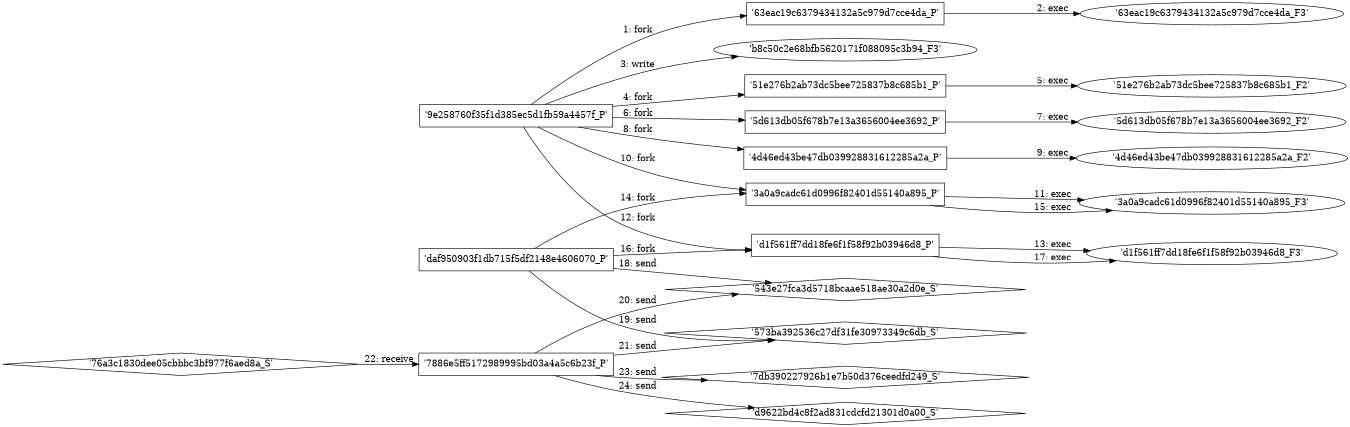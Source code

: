 digraph "D:\Learning\Paper\apt\基于CTI的攻击预警\Dataset\攻击图\ASGfromALLCTI\Critical Infrastructure Organizations in South East Asia Targeted in Espionage Campaign.dot" {
rankdir="LR"
size="9"
fixedsize="false"
splines="true"
nodesep=0.3
ranksep=0
fontsize=10
overlap="scalexy"
engine= "neato"
	"'9e258760f35f1d385ec5d1fb59a4457f_P'" [node_type=Process shape=box]
	"'63eac19c6379434132a5c979d7cce4da_P'" [node_type=Process shape=box]
	"'9e258760f35f1d385ec5d1fb59a4457f_P'" -> "'63eac19c6379434132a5c979d7cce4da_P'" [label="1: fork"]
	"'63eac19c6379434132a5c979d7cce4da_P'" [node_type=Process shape=box]
	"'63eac19c6379434132a5c979d7cce4da_F3'" [node_type=File shape=ellipse]
	"'63eac19c6379434132a5c979d7cce4da_P'" -> "'63eac19c6379434132a5c979d7cce4da_F3'" [label="2: exec"]
	"'b8c50c2e68bfb5620171f088095c3b94_F3'" [node_type=file shape=ellipse]
	"'9e258760f35f1d385ec5d1fb59a4457f_P'" [node_type=Process shape=box]
	"'9e258760f35f1d385ec5d1fb59a4457f_P'" -> "'b8c50c2e68bfb5620171f088095c3b94_F3'" [label="3: write"]
	"'9e258760f35f1d385ec5d1fb59a4457f_P'" [node_type=Process shape=box]
	"'51e276b2ab73dc5bee725837b8c685b1_P'" [node_type=Process shape=box]
	"'9e258760f35f1d385ec5d1fb59a4457f_P'" -> "'51e276b2ab73dc5bee725837b8c685b1_P'" [label="4: fork"]
	"'51e276b2ab73dc5bee725837b8c685b1_P'" [node_type=Process shape=box]
	"'51e276b2ab73dc5bee725837b8c685b1_F2'" [node_type=File shape=ellipse]
	"'51e276b2ab73dc5bee725837b8c685b1_P'" -> "'51e276b2ab73dc5bee725837b8c685b1_F2'" [label="5: exec"]
	"'9e258760f35f1d385ec5d1fb59a4457f_P'" [node_type=Process shape=box]
	"'5d613db05f678b7e13a3656004ee3692_P'" [node_type=Process shape=box]
	"'9e258760f35f1d385ec5d1fb59a4457f_P'" -> "'5d613db05f678b7e13a3656004ee3692_P'" [label="6: fork"]
	"'5d613db05f678b7e13a3656004ee3692_P'" [node_type=Process shape=box]
	"'5d613db05f678b7e13a3656004ee3692_F2'" [node_type=File shape=ellipse]
	"'5d613db05f678b7e13a3656004ee3692_P'" -> "'5d613db05f678b7e13a3656004ee3692_F2'" [label="7: exec"]
	"'9e258760f35f1d385ec5d1fb59a4457f_P'" [node_type=Process shape=box]
	"'4d46ed43be47db039928831612285a2a_P'" [node_type=Process shape=box]
	"'9e258760f35f1d385ec5d1fb59a4457f_P'" -> "'4d46ed43be47db039928831612285a2a_P'" [label="8: fork"]
	"'4d46ed43be47db039928831612285a2a_P'" [node_type=Process shape=box]
	"'4d46ed43be47db039928831612285a2a_F2'" [node_type=File shape=ellipse]
	"'4d46ed43be47db039928831612285a2a_P'" -> "'4d46ed43be47db039928831612285a2a_F2'" [label="9: exec"]
	"'9e258760f35f1d385ec5d1fb59a4457f_P'" [node_type=Process shape=box]
	"'3a0a9cadc61d0996f82401d55140a895_P'" [node_type=Process shape=box]
	"'9e258760f35f1d385ec5d1fb59a4457f_P'" -> "'3a0a9cadc61d0996f82401d55140a895_P'" [label="10: fork"]
	"'3a0a9cadc61d0996f82401d55140a895_P'" [node_type=Process shape=box]
	"'3a0a9cadc61d0996f82401d55140a895_F3'" [node_type=File shape=ellipse]
	"'3a0a9cadc61d0996f82401d55140a895_P'" -> "'3a0a9cadc61d0996f82401d55140a895_F3'" [label="11: exec"]
	"'9e258760f35f1d385ec5d1fb59a4457f_P'" [node_type=Process shape=box]
	"'d1f561ff7dd18fe6f1f58f92b03946d8_P'" [node_type=Process shape=box]
	"'9e258760f35f1d385ec5d1fb59a4457f_P'" -> "'d1f561ff7dd18fe6f1f58f92b03946d8_P'" [label="12: fork"]
	"'d1f561ff7dd18fe6f1f58f92b03946d8_P'" [node_type=Process shape=box]
	"'d1f561ff7dd18fe6f1f58f92b03946d8_F3'" [node_type=File shape=ellipse]
	"'d1f561ff7dd18fe6f1f58f92b03946d8_P'" -> "'d1f561ff7dd18fe6f1f58f92b03946d8_F3'" [label="13: exec"]
	"'daf950903f1db715f5df2148e4606070_P'" [node_type=Process shape=box]
	"'3a0a9cadc61d0996f82401d55140a895_P'" [node_type=Process shape=box]
	"'daf950903f1db715f5df2148e4606070_P'" -> "'3a0a9cadc61d0996f82401d55140a895_P'" [label="14: fork"]
	"'3a0a9cadc61d0996f82401d55140a895_P'" [node_type=Process shape=box]
	"'3a0a9cadc61d0996f82401d55140a895_F3'" [node_type=File shape=ellipse]
	"'3a0a9cadc61d0996f82401d55140a895_P'" -> "'3a0a9cadc61d0996f82401d55140a895_F3'" [label="15: exec"]
	"'daf950903f1db715f5df2148e4606070_P'" [node_type=Process shape=box]
	"'d1f561ff7dd18fe6f1f58f92b03946d8_P'" [node_type=Process shape=box]
	"'daf950903f1db715f5df2148e4606070_P'" -> "'d1f561ff7dd18fe6f1f58f92b03946d8_P'" [label="16: fork"]
	"'d1f561ff7dd18fe6f1f58f92b03946d8_P'" [node_type=Process shape=box]
	"'d1f561ff7dd18fe6f1f58f92b03946d8_F3'" [node_type=File shape=ellipse]
	"'d1f561ff7dd18fe6f1f58f92b03946d8_P'" -> "'d1f561ff7dd18fe6f1f58f92b03946d8_F3'" [label="17: exec"]
	"'543e27fca3d5718bcaae518ae30a2d0e_S'" [node_type=Socket shape=diamond]
	"'daf950903f1db715f5df2148e4606070_P'" [node_type=Process shape=box]
	"'daf950903f1db715f5df2148e4606070_P'" -> "'543e27fca3d5718bcaae518ae30a2d0e_S'" [label="18: send"]
	"'573ba392536c27df31fe30973349c6db_S'" [node_type=Socket shape=diamond]
	"'daf950903f1db715f5df2148e4606070_P'" [node_type=Process shape=box]
	"'daf950903f1db715f5df2148e4606070_P'" -> "'573ba392536c27df31fe30973349c6db_S'" [label="19: send"]
	"'543e27fca3d5718bcaae518ae30a2d0e_S'" [node_type=Socket shape=diamond]
	"'7886e5ff5172989995bd03a4a5c6b23f_P'" [node_type=Process shape=box]
	"'7886e5ff5172989995bd03a4a5c6b23f_P'" -> "'543e27fca3d5718bcaae518ae30a2d0e_S'" [label="20: send"]
	"'573ba392536c27df31fe30973349c6db_S'" [node_type=Socket shape=diamond]
	"'7886e5ff5172989995bd03a4a5c6b23f_P'" [node_type=Process shape=box]
	"'7886e5ff5172989995bd03a4a5c6b23f_P'" -> "'573ba392536c27df31fe30973349c6db_S'" [label="21: send"]
	"'7886e5ff5172989995bd03a4a5c6b23f_P'" [node_type=Process shape=box]
	"'76a3c1830dee05cbbbc3bf977f6aed8a_S'" [node_type=Socket shape=diamond]
	"'76a3c1830dee05cbbbc3bf977f6aed8a_S'" -> "'7886e5ff5172989995bd03a4a5c6b23f_P'" [label="22: receive"]
	"'7db390227926b1e7b50d376ceedfd249_S'" [node_type=Socket shape=diamond]
	"'7886e5ff5172989995bd03a4a5c6b23f_P'" [node_type=Process shape=box]
	"'7886e5ff5172989995bd03a4a5c6b23f_P'" -> "'7db390227926b1e7b50d376ceedfd249_S'" [label="23: send"]
	"'d9622bd4c8f2ad831cdcfd21301d0a00_S'" [node_type=Socket shape=diamond]
	"'7886e5ff5172989995bd03a4a5c6b23f_P'" [node_type=Process shape=box]
	"'7886e5ff5172989995bd03a4a5c6b23f_P'" -> "'d9622bd4c8f2ad831cdcfd21301d0a00_S'" [label="24: send"]
}
